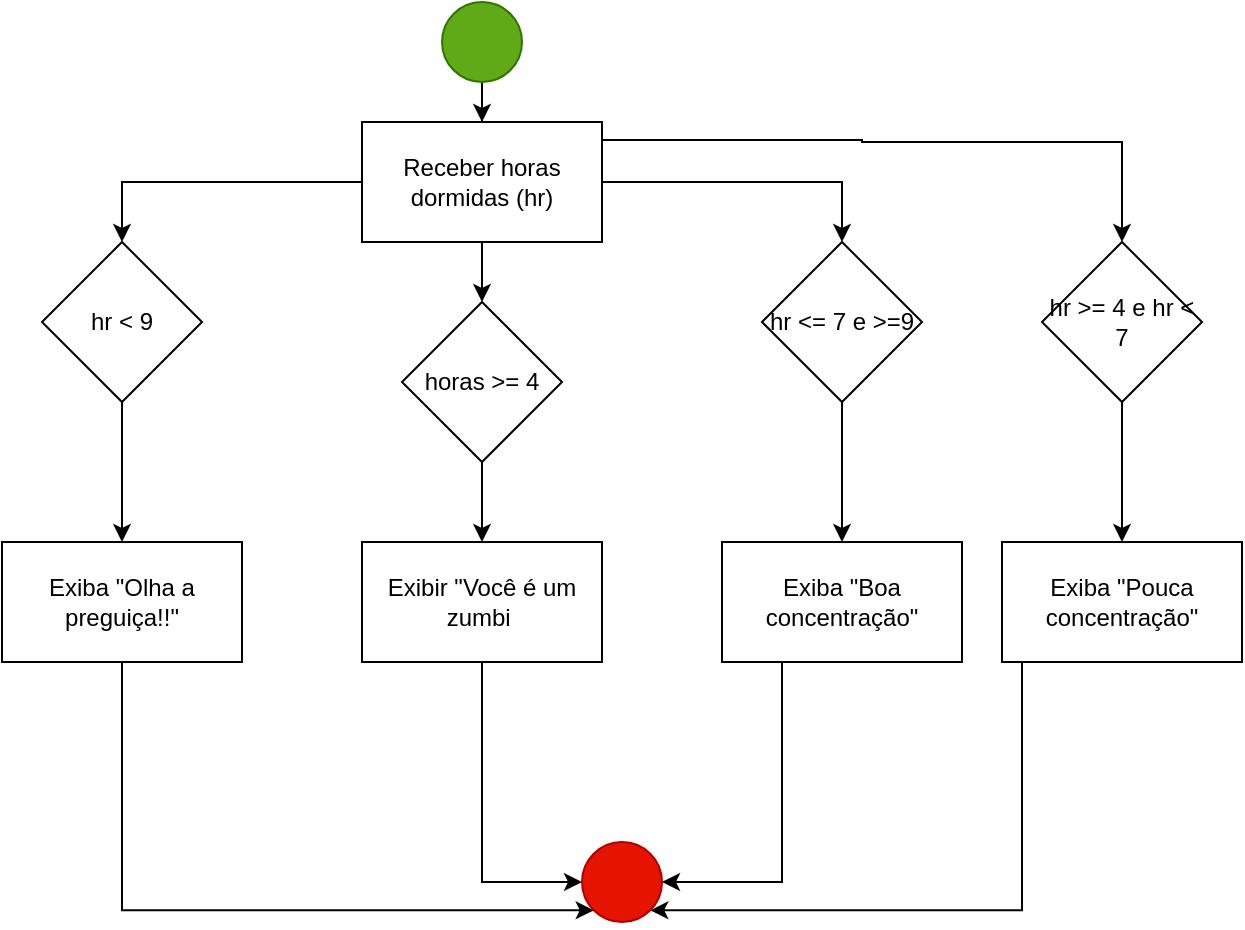 <mxfile version="28.0.6">
  <diagram name="Página-1" id="f9h_U0y102AE0s66M54R">
    <mxGraphModel dx="1223" dy="744" grid="1" gridSize="10" guides="1" tooltips="1" connect="1" arrows="1" fold="1" page="1" pageScale="1" pageWidth="827" pageHeight="1169" math="0" shadow="0">
      <root>
        <mxCell id="0" />
        <mxCell id="1" parent="0" />
        <mxCell id="eXpB0MKKNFwUKaUy6ADd-7" value="" style="edgeStyle=orthogonalEdgeStyle;rounded=0;orthogonalLoop=1;jettySize=auto;html=1;" edge="1" parent="1" source="eXpB0MKKNFwUKaUy6ADd-1" target="eXpB0MKKNFwUKaUy6ADd-5">
          <mxGeometry relative="1" as="geometry" />
        </mxCell>
        <mxCell id="eXpB0MKKNFwUKaUy6ADd-10" value="" style="edgeStyle=orthogonalEdgeStyle;rounded=0;orthogonalLoop=1;jettySize=auto;html=1;exitX=0.967;exitY=0.15;exitDx=0;exitDy=0;exitPerimeter=0;" edge="1" parent="1" source="eXpB0MKKNFwUKaUy6ADd-1" target="eXpB0MKKNFwUKaUy6ADd-9">
          <mxGeometry relative="1" as="geometry">
            <mxPoint x="420" y="100" as="sourcePoint" />
            <Array as="points">
              <mxPoint x="550" y="79" />
              <mxPoint x="550" y="80" />
            </Array>
          </mxGeometry>
        </mxCell>
        <mxCell id="eXpB0MKKNFwUKaUy6ADd-14" style="edgeStyle=orthogonalEdgeStyle;rounded=0;orthogonalLoop=1;jettySize=auto;html=1;entryX=0.5;entryY=0;entryDx=0;entryDy=0;" edge="1" parent="1" source="eXpB0MKKNFwUKaUy6ADd-1" target="eXpB0MKKNFwUKaUy6ADd-13">
          <mxGeometry relative="1" as="geometry" />
        </mxCell>
        <mxCell id="eXpB0MKKNFwUKaUy6ADd-18" style="edgeStyle=orthogonalEdgeStyle;rounded=0;orthogonalLoop=1;jettySize=auto;html=1;entryX=0.5;entryY=0;entryDx=0;entryDy=0;" edge="1" parent="1" source="eXpB0MKKNFwUKaUy6ADd-1" target="eXpB0MKKNFwUKaUy6ADd-17">
          <mxGeometry relative="1" as="geometry" />
        </mxCell>
        <mxCell id="eXpB0MKKNFwUKaUy6ADd-1" value="Receber horas dormidas (hr)" style="rounded=0;whiteSpace=wrap;html=1;" vertex="1" parent="1">
          <mxGeometry x="300" y="70" width="120" height="60" as="geometry" />
        </mxCell>
        <mxCell id="eXpB0MKKNFwUKaUy6ADd-3" value="" style="edgeStyle=orthogonalEdgeStyle;rounded=0;orthogonalLoop=1;jettySize=auto;html=1;" edge="1" parent="1" source="eXpB0MKKNFwUKaUy6ADd-2" target="eXpB0MKKNFwUKaUy6ADd-1">
          <mxGeometry relative="1" as="geometry" />
        </mxCell>
        <mxCell id="eXpB0MKKNFwUKaUy6ADd-2" value="" style="ellipse;whiteSpace=wrap;html=1;aspect=fixed;fillColor=#60a917;fontColor=#ffffff;strokeColor=#2D7600;" vertex="1" parent="1">
          <mxGeometry x="340" y="10" width="40" height="40" as="geometry" />
        </mxCell>
        <mxCell id="eXpB0MKKNFwUKaUy6ADd-8" value="" style="edgeStyle=orthogonalEdgeStyle;rounded=0;orthogonalLoop=1;jettySize=auto;html=1;" edge="1" parent="1" source="eXpB0MKKNFwUKaUy6ADd-5" target="eXpB0MKKNFwUKaUy6ADd-6">
          <mxGeometry relative="1" as="geometry" />
        </mxCell>
        <mxCell id="eXpB0MKKNFwUKaUy6ADd-5" value="horas &amp;gt;= 4" style="rhombus;whiteSpace=wrap;html=1;" vertex="1" parent="1">
          <mxGeometry x="320" y="160" width="80" height="80" as="geometry" />
        </mxCell>
        <mxCell id="eXpB0MKKNFwUKaUy6ADd-23" style="edgeStyle=orthogonalEdgeStyle;rounded=0;orthogonalLoop=1;jettySize=auto;html=1;entryX=0;entryY=0.5;entryDx=0;entryDy=0;" edge="1" parent="1" source="eXpB0MKKNFwUKaUy6ADd-6" target="eXpB0MKKNFwUKaUy6ADd-21">
          <mxGeometry relative="1" as="geometry" />
        </mxCell>
        <mxCell id="eXpB0MKKNFwUKaUy6ADd-6" value="Exibir &quot;Você é um zumbi&amp;nbsp;" style="rounded=0;whiteSpace=wrap;html=1;" vertex="1" parent="1">
          <mxGeometry x="300" y="280" width="120" height="60" as="geometry" />
        </mxCell>
        <mxCell id="eXpB0MKKNFwUKaUy6ADd-12" value="" style="edgeStyle=orthogonalEdgeStyle;rounded=0;orthogonalLoop=1;jettySize=auto;html=1;" edge="1" parent="1" source="eXpB0MKKNFwUKaUy6ADd-9" target="eXpB0MKKNFwUKaUy6ADd-11">
          <mxGeometry relative="1" as="geometry" />
        </mxCell>
        <mxCell id="eXpB0MKKNFwUKaUy6ADd-9" value="hr &amp;gt;= 4 e hr &amp;lt; 7" style="rhombus;whiteSpace=wrap;html=1;" vertex="1" parent="1">
          <mxGeometry x="640" y="130" width="80" height="80" as="geometry" />
        </mxCell>
        <mxCell id="eXpB0MKKNFwUKaUy6ADd-25" style="edgeStyle=orthogonalEdgeStyle;rounded=0;orthogonalLoop=1;jettySize=auto;html=1;entryX=1;entryY=1;entryDx=0;entryDy=0;" edge="1" parent="1" source="eXpB0MKKNFwUKaUy6ADd-11" target="eXpB0MKKNFwUKaUy6ADd-21">
          <mxGeometry relative="1" as="geometry">
            <Array as="points">
              <mxPoint x="630" y="464" />
            </Array>
          </mxGeometry>
        </mxCell>
        <mxCell id="eXpB0MKKNFwUKaUy6ADd-11" value="Exiba &quot;Pouca concentração&quot;" style="rounded=0;whiteSpace=wrap;html=1;" vertex="1" parent="1">
          <mxGeometry x="620" y="280" width="120" height="60" as="geometry" />
        </mxCell>
        <mxCell id="eXpB0MKKNFwUKaUy6ADd-16" value="" style="edgeStyle=orthogonalEdgeStyle;rounded=0;orthogonalLoop=1;jettySize=auto;html=1;" edge="1" parent="1" source="eXpB0MKKNFwUKaUy6ADd-13" target="eXpB0MKKNFwUKaUy6ADd-15">
          <mxGeometry relative="1" as="geometry" />
        </mxCell>
        <mxCell id="eXpB0MKKNFwUKaUy6ADd-13" value="hr &amp;lt;= 7 e &amp;gt;=9" style="rhombus;whiteSpace=wrap;html=1;" vertex="1" parent="1">
          <mxGeometry x="500" y="130" width="80" height="80" as="geometry" />
        </mxCell>
        <mxCell id="eXpB0MKKNFwUKaUy6ADd-24" style="edgeStyle=orthogonalEdgeStyle;rounded=0;orthogonalLoop=1;jettySize=auto;html=1;exitX=0.25;exitY=1;exitDx=0;exitDy=0;entryX=1;entryY=0.5;entryDx=0;entryDy=0;" edge="1" parent="1" source="eXpB0MKKNFwUKaUy6ADd-15" target="eXpB0MKKNFwUKaUy6ADd-21">
          <mxGeometry relative="1" as="geometry" />
        </mxCell>
        <mxCell id="eXpB0MKKNFwUKaUy6ADd-15" value="Exiba &quot;Boa concentração&quot;" style="rounded=0;whiteSpace=wrap;html=1;" vertex="1" parent="1">
          <mxGeometry x="480" y="280" width="120" height="60" as="geometry" />
        </mxCell>
        <mxCell id="eXpB0MKKNFwUKaUy6ADd-20" value="" style="edgeStyle=orthogonalEdgeStyle;rounded=0;orthogonalLoop=1;jettySize=auto;html=1;" edge="1" parent="1" source="eXpB0MKKNFwUKaUy6ADd-17" target="eXpB0MKKNFwUKaUy6ADd-19">
          <mxGeometry relative="1" as="geometry" />
        </mxCell>
        <mxCell id="eXpB0MKKNFwUKaUy6ADd-17" value="hr &amp;lt; 9" style="rhombus;whiteSpace=wrap;html=1;" vertex="1" parent="1">
          <mxGeometry x="140" y="130" width="80" height="80" as="geometry" />
        </mxCell>
        <mxCell id="eXpB0MKKNFwUKaUy6ADd-22" style="edgeStyle=orthogonalEdgeStyle;rounded=0;orthogonalLoop=1;jettySize=auto;html=1;entryX=0;entryY=1;entryDx=0;entryDy=0;" edge="1" parent="1" source="eXpB0MKKNFwUKaUy6ADd-19" target="eXpB0MKKNFwUKaUy6ADd-21">
          <mxGeometry relative="1" as="geometry">
            <Array as="points">
              <mxPoint x="180" y="464" />
            </Array>
          </mxGeometry>
        </mxCell>
        <mxCell id="eXpB0MKKNFwUKaUy6ADd-19" value="Exiba &quot;Olha a preguiça!!&quot;" style="rounded=0;whiteSpace=wrap;html=1;" vertex="1" parent="1">
          <mxGeometry x="120" y="280" width="120" height="60" as="geometry" />
        </mxCell>
        <mxCell id="eXpB0MKKNFwUKaUy6ADd-21" value="" style="ellipse;whiteSpace=wrap;html=1;aspect=fixed;fillColor=#e51400;fontColor=#ffffff;strokeColor=#B20000;" vertex="1" parent="1">
          <mxGeometry x="410" y="430" width="40" height="40" as="geometry" />
        </mxCell>
      </root>
    </mxGraphModel>
  </diagram>
</mxfile>
